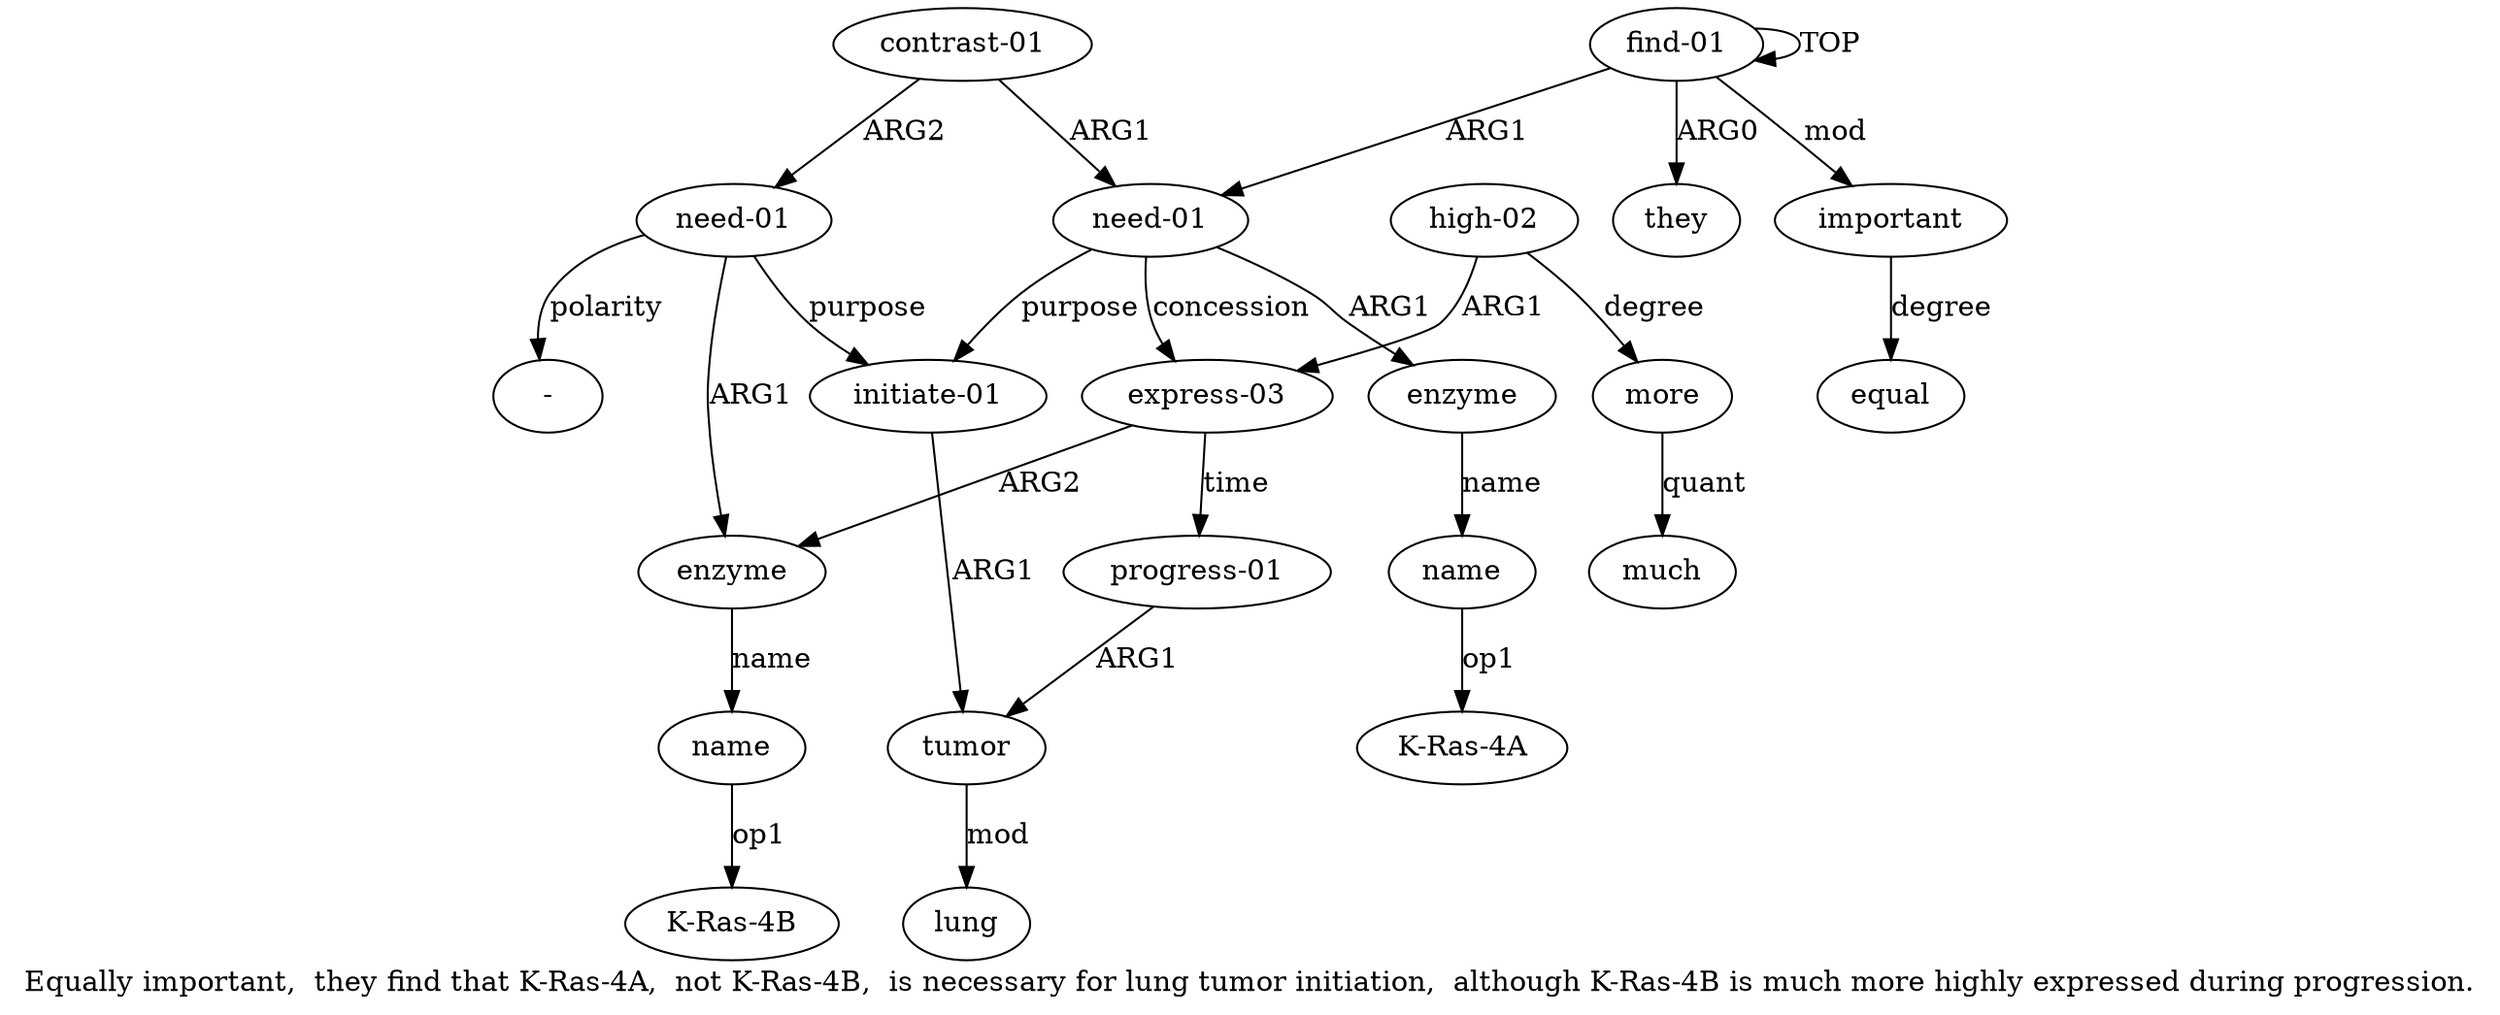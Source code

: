 digraph  {
	graph [label="Equally important,  they find that K-Ras-4A,  not K-Ras-4B,  is necessary for lung tumor initiation,  although K-Ras-4B is much \
more highly expressed during progression."];
	node [label="\N"];
	"a16 K-Ras-4B"	 [color=black,
		gold_ind=-1,
		gold_label="K-Ras-4B",
		label="K-Ras-4B",
		test_ind=-1,
		test_label="K-Ras-4B"];
	"a14 -"	 [color=black,
		gold_ind=-1,
		gold_label="-",
		label="-",
		test_ind=-1,
		test_label="-"];
	a15	 [color=black,
		gold_ind=15,
		gold_label=enzyme,
		label=enzyme,
		test_ind=15,
		test_label=enzyme];
	a16	 [color=black,
		gold_ind=16,
		gold_label=name,
		label=name,
		test_ind=16,
		test_label=name];
	a15 -> a16 [key=0,
	color=black,
	gold_label=name,
	label=name,
	test_label=name];
a14 [color=black,
	gold_ind=14,
	gold_label="need-01",
	label="need-01",
	test_ind=14,
	test_label="need-01"];
a14 -> "a14 -" [key=0,
color=black,
gold_label=polarity,
label=polarity,
test_label=polarity];
a14 -> a15 [key=0,
color=black,
gold_label=ARG1,
label=ARG1,
test_label=ARG1];
a5 [color=black,
gold_ind=5,
gold_label="initiate-01",
label="initiate-01",
test_ind=5,
test_label="initiate-01"];
a14 -> a5 [key=0,
color=black,
gold_label=purpose,
label=purpose,
test_label=purpose];
a17 [color=black,
gold_ind=17,
gold_label=important,
label=important,
test_ind=17,
test_label=important];
a18 [color=black,
gold_ind=18,
gold_label=equal,
label=equal,
test_ind=18,
test_label=equal];
a17 -> a18 [key=0,
color=black,
gold_label=degree,
label=degree,
test_label=degree];
a16 -> "a16 K-Ras-4B" [key=0,
color=black,
gold_label=op1,
label=op1,
test_label=op1];
a11 [color=black,
gold_ind=11,
gold_label=much,
label=much,
test_ind=11,
test_label=much];
a10 [color=black,
gold_ind=10,
gold_label=more,
label=more,
test_ind=10,
test_label=more];
a10 -> a11 [key=0,
color=black,
gold_label=quant,
label=quant,
test_label=quant];
a13 [color=black,
gold_ind=13,
gold_label="contrast-01",
label="contrast-01",
test_ind=13,
test_label="contrast-01"];
a13 -> a14 [key=0,
color=black,
gold_label=ARG2,
label=ARG2,
test_label=ARG2];
a2 [color=black,
gold_ind=2,
gold_label="need-01",
label="need-01",
test_ind=2,
test_label="need-01"];
a13 -> a2 [key=0,
color=black,
gold_label=ARG1,
label=ARG1,
test_label=ARG1];
a12 [color=black,
gold_ind=12,
gold_label="progress-01",
label="progress-01",
test_ind=12,
test_label="progress-01"];
a6 [color=black,
gold_ind=6,
gold_label=tumor,
label=tumor,
test_ind=6,
test_label=tumor];
a12 -> a6 [key=0,
color=black,
gold_label=ARG1,
label=ARG1,
test_label=ARG1];
a1 [color=black,
gold_ind=1,
gold_label=they,
label=they,
test_ind=1,
test_label=they];
a0 [color=black,
gold_ind=0,
gold_label="find-01",
label="find-01",
test_ind=0,
test_label="find-01"];
a0 -> a17 [key=0,
color=black,
gold_label=mod,
label=mod,
test_label=mod];
a0 -> a1 [key=0,
color=black,
gold_label=ARG0,
label=ARG0,
test_label=ARG0];
a0 -> a0 [key=0,
color=black,
gold_label=TOP,
label=TOP,
test_label=TOP];
a0 -> a2 [key=0,
color=black,
gold_label=ARG1,
label=ARG1,
test_label=ARG1];
a3 [color=black,
gold_ind=3,
gold_label=enzyme,
label=enzyme,
test_ind=3,
test_label=enzyme];
a4 [color=black,
gold_ind=4,
gold_label=name,
label=name,
test_ind=4,
test_label=name];
a3 -> a4 [key=0,
color=black,
gold_label=name,
label=name,
test_label=name];
a2 -> a3 [key=0,
color=black,
gold_label=ARG1,
label=ARG1,
test_label=ARG1];
a2 -> a5 [key=0,
color=black,
gold_label=purpose,
label=purpose,
test_label=purpose];
a8 [color=black,
gold_ind=8,
gold_label="express-03",
label="express-03",
test_ind=8,
test_label="express-03"];
a2 -> a8 [key=0,
color=black,
gold_label=concession,
label=concession,
test_label=concession];
a5 -> a6 [key=0,
color=black,
gold_label=ARG1,
label=ARG1,
test_label=ARG1];
"a4 K-Ras-4A" [color=black,
gold_ind=-1,
gold_label="K-Ras-4A",
label="K-Ras-4A",
test_ind=-1,
test_label="K-Ras-4A"];
a4 -> "a4 K-Ras-4A" [key=0,
color=black,
gold_label=op1,
label=op1,
test_label=op1];
a7 [color=black,
gold_ind=7,
gold_label=lung,
label=lung,
test_ind=7,
test_label=lung];
a6 -> a7 [key=0,
color=black,
gold_label=mod,
label=mod,
test_label=mod];
a9 [color=black,
gold_ind=9,
gold_label="high-02",
label="high-02",
test_ind=9,
test_label="high-02"];
a9 -> a10 [key=0,
color=black,
gold_label=degree,
label=degree,
test_label=degree];
a9 -> a8 [key=0,
color=black,
gold_label=ARG1,
label=ARG1,
test_label=ARG1];
a8 -> a15 [key=0,
color=black,
gold_label=ARG2,
label=ARG2,
test_label=ARG2];
a8 -> a12 [key=0,
color=black,
gold_label=time,
label=time,
test_label=time];
}
